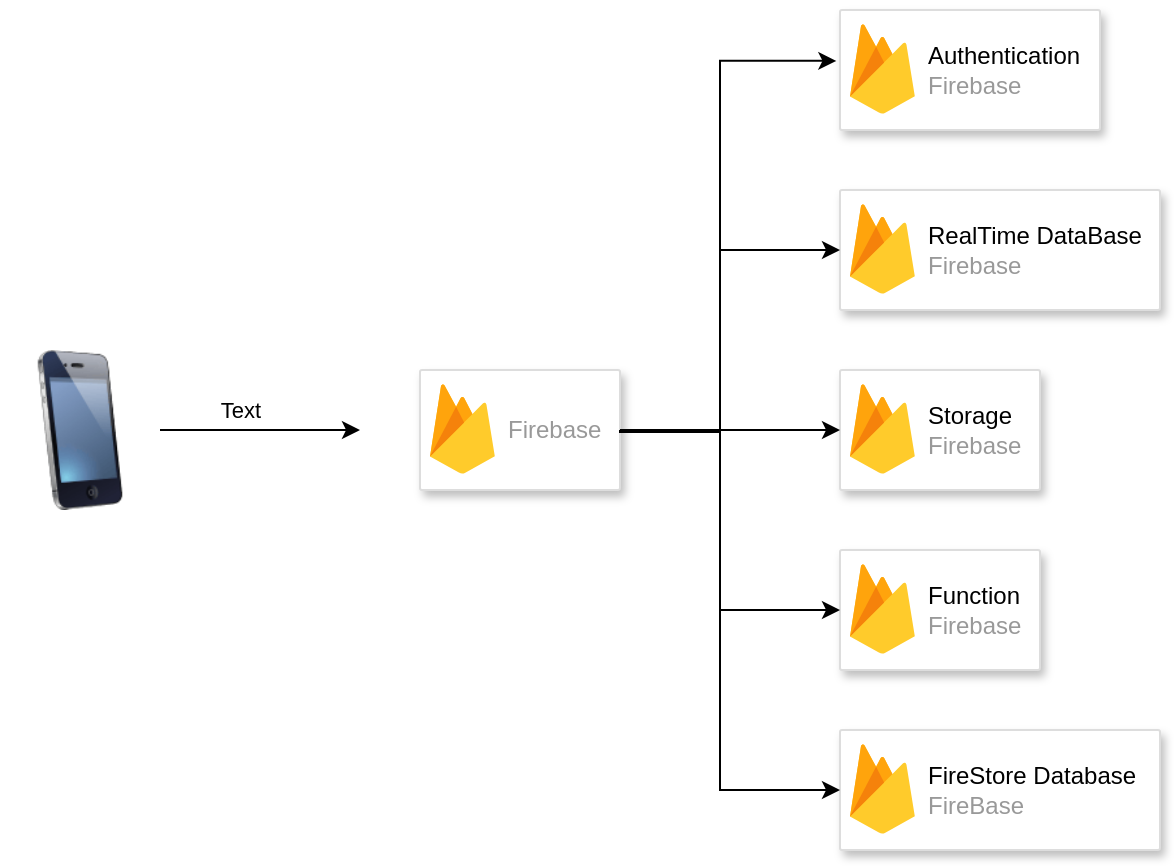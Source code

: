 <mxfile version="21.6.8" type="github">
  <diagram name="페이지-1" id="_mJsWbttWPfQ1Atq35So">
    <mxGraphModel dx="1434" dy="750" grid="1" gridSize="10" guides="1" tooltips="1" connect="1" arrows="1" fold="1" page="1" pageScale="1" pageWidth="827" pageHeight="1169" math="0" shadow="0">
      <root>
        <mxCell id="0" />
        <mxCell id="1" parent="0" />
        <mxCell id="MUbadtuSSWlXPX1V-RnH-1" value="" style="image;html=1;image=img/lib/clip_art/telecommunication/iPhone_128x128.png" parent="1" vertex="1">
          <mxGeometry x="70" y="340" width="80" height="80" as="geometry" />
        </mxCell>
        <mxCell id="MUbadtuSSWlXPX1V-RnH-2" value="" style="endArrow=classic;html=1;rounded=0;exitX=1;exitY=0.5;exitDx=0;exitDy=0;" parent="1" source="MUbadtuSSWlXPX1V-RnH-1" edge="1">
          <mxGeometry width="50" height="50" relative="1" as="geometry">
            <mxPoint x="390" y="410" as="sourcePoint" />
            <mxPoint x="250" y="380" as="targetPoint" />
          </mxGeometry>
        </mxCell>
        <mxCell id="MUbadtuSSWlXPX1V-RnH-3" value="Text" style="edgeLabel;html=1;align=center;verticalAlign=middle;resizable=0;points=[];" parent="MUbadtuSSWlXPX1V-RnH-2" vertex="1" connectable="0">
          <mxGeometry x="0.8" y="2" relative="1" as="geometry">
            <mxPoint x="-50" y="-8" as="offset" />
          </mxGeometry>
        </mxCell>
        <mxCell id="MUbadtuSSWlXPX1V-RnH-4" value="" style="strokeColor=#dddddd;shadow=1;strokeWidth=1;rounded=1;absoluteArcSize=1;arcSize=2;aspect=fixed;" parent="1" vertex="1">
          <mxGeometry x="280" y="350" width="100" height="60" as="geometry" />
        </mxCell>
        <mxCell id="MUbadtuSSWlXPX1V-RnH-5" value="Firebase" style="sketch=0;dashed=0;connectable=0;html=1;fillColor=#5184F3;strokeColor=none;shape=mxgraph.gcp2.firebase;part=1;labelPosition=right;verticalLabelPosition=middle;align=left;verticalAlign=middle;spacingLeft=5;fontColor=#999999;fontSize=12;" parent="MUbadtuSSWlXPX1V-RnH-4" vertex="1">
          <mxGeometry width="32.4" height="45" relative="1" as="geometry">
            <mxPoint x="5" y="7" as="offset" />
          </mxGeometry>
        </mxCell>
        <mxCell id="MUbadtuSSWlXPX1V-RnH-13" value="" style="strokeColor=#dddddd;shadow=1;strokeWidth=1;rounded=1;absoluteArcSize=1;arcSize=2;" parent="1" vertex="1">
          <mxGeometry x="490" y="260" width="160" height="60" as="geometry" />
        </mxCell>
        <mxCell id="MUbadtuSSWlXPX1V-RnH-14" value="&lt;font color=&quot;#000000&quot;&gt;RealTime DataBase&lt;/font&gt;&lt;br&gt;Firebase" style="sketch=0;dashed=0;connectable=0;html=1;fillColor=#5184F3;strokeColor=none;shape=mxgraph.gcp2.firebase;part=1;labelPosition=right;verticalLabelPosition=middle;align=left;verticalAlign=middle;spacingLeft=5;fontColor=#999999;fontSize=12;" parent="MUbadtuSSWlXPX1V-RnH-13" vertex="1">
          <mxGeometry width="32.4" height="45" relative="1" as="geometry">
            <mxPoint x="5" y="7" as="offset" />
          </mxGeometry>
        </mxCell>
        <mxCell id="MUbadtuSSWlXPX1V-RnH-15" value="" style="strokeColor=#dddddd;shadow=1;strokeWidth=1;rounded=1;absoluteArcSize=1;arcSize=2;" parent="1" vertex="1">
          <mxGeometry x="490" y="350" width="100" height="60" as="geometry" />
        </mxCell>
        <mxCell id="MUbadtuSSWlXPX1V-RnH-16" value="&lt;font color=&quot;#000000&quot;&gt;Storage&lt;/font&gt;&lt;br&gt;Firebase" style="sketch=0;dashed=0;connectable=0;html=1;fillColor=#5184F3;strokeColor=none;shape=mxgraph.gcp2.firebase;part=1;labelPosition=right;verticalLabelPosition=middle;align=left;verticalAlign=middle;spacingLeft=5;fontColor=#999999;fontSize=12;" parent="MUbadtuSSWlXPX1V-RnH-15" vertex="1">
          <mxGeometry width="32.4" height="45" relative="1" as="geometry">
            <mxPoint x="5" y="7" as="offset" />
          </mxGeometry>
        </mxCell>
        <mxCell id="MUbadtuSSWlXPX1V-RnH-17" value="" style="strokeColor=#dddddd;shadow=1;strokeWidth=1;rounded=1;absoluteArcSize=1;arcSize=2;" parent="1" vertex="1">
          <mxGeometry x="490" y="170" width="130" height="60" as="geometry" />
        </mxCell>
        <mxCell id="MUbadtuSSWlXPX1V-RnH-18" value="&lt;font color=&quot;#000000&quot;&gt;Authentication&lt;/font&gt;&lt;br&gt;Firebase" style="sketch=0;dashed=0;connectable=0;html=1;fillColor=#5184F3;strokeColor=none;shape=mxgraph.gcp2.firebase;part=1;labelPosition=right;verticalLabelPosition=middle;align=left;verticalAlign=middle;spacingLeft=5;fontColor=#999999;fontSize=12;" parent="MUbadtuSSWlXPX1V-RnH-17" vertex="1">
          <mxGeometry width="32.4" height="45" relative="1" as="geometry">
            <mxPoint x="5" y="7" as="offset" />
          </mxGeometry>
        </mxCell>
        <mxCell id="MUbadtuSSWlXPX1V-RnH-19" value="" style="strokeColor=#dddddd;shadow=1;strokeWidth=1;rounded=1;absoluteArcSize=1;arcSize=2;" parent="1" vertex="1">
          <mxGeometry x="490" y="440" width="100" height="60" as="geometry" />
        </mxCell>
        <mxCell id="MUbadtuSSWlXPX1V-RnH-20" value="&lt;font color=&quot;#000000&quot;&gt;Function&lt;/font&gt;&lt;br&gt;Firebase" style="sketch=0;dashed=0;connectable=0;html=1;fillColor=#5184F3;strokeColor=none;shape=mxgraph.gcp2.firebase;part=1;labelPosition=right;verticalLabelPosition=middle;align=left;verticalAlign=middle;spacingLeft=5;fontColor=#999999;fontSize=12;" parent="MUbadtuSSWlXPX1V-RnH-19" vertex="1">
          <mxGeometry width="32.4" height="45" relative="1" as="geometry">
            <mxPoint x="5" y="7" as="offset" />
          </mxGeometry>
        </mxCell>
        <mxCell id="MUbadtuSSWlXPX1V-RnH-21" value="" style="endArrow=classic;html=1;rounded=0;entryX=-0.014;entryY=0.424;entryDx=0;entryDy=0;entryPerimeter=0;exitX=1;exitY=0.5;exitDx=0;exitDy=0;startArrow=none;startFill=0;edgeStyle=orthogonalEdgeStyle;" parent="1" source="MUbadtuSSWlXPX1V-RnH-4" target="MUbadtuSSWlXPX1V-RnH-17" edge="1">
          <mxGeometry width="50" height="50" relative="1" as="geometry">
            <mxPoint x="320" y="380" as="sourcePoint" />
            <mxPoint x="370" y="330" as="targetPoint" />
            <Array as="points">
              <mxPoint x="430" y="380" />
              <mxPoint x="430" y="195" />
            </Array>
          </mxGeometry>
        </mxCell>
        <mxCell id="MUbadtuSSWlXPX1V-RnH-22" value="" style="endArrow=classic;html=1;rounded=0;entryX=0;entryY=0.5;entryDx=0;entryDy=0;startArrow=none;startFill=0;edgeStyle=orthogonalEdgeStyle;" parent="1" target="MUbadtuSSWlXPX1V-RnH-13" edge="1">
          <mxGeometry width="50" height="50" relative="1" as="geometry">
            <mxPoint x="380" y="380" as="sourcePoint" />
            <mxPoint x="370" y="330" as="targetPoint" />
            <Array as="points">
              <mxPoint x="380" y="381" />
              <mxPoint x="430" y="381" />
              <mxPoint x="430" y="290" />
            </Array>
          </mxGeometry>
        </mxCell>
        <mxCell id="MUbadtuSSWlXPX1V-RnH-24" value="" style="endArrow=classic;html=1;rounded=0;entryX=0;entryY=0.5;entryDx=0;entryDy=0;" parent="1" target="MUbadtuSSWlXPX1V-RnH-15" edge="1">
          <mxGeometry width="50" height="50" relative="1" as="geometry">
            <mxPoint x="380" y="380" as="sourcePoint" />
            <mxPoint x="370" y="330" as="targetPoint" />
          </mxGeometry>
        </mxCell>
        <mxCell id="MUbadtuSSWlXPX1V-RnH-25" value="" style="endArrow=classic;html=1;rounded=0;entryX=0;entryY=0.5;entryDx=0;entryDy=0;edgeStyle=orthogonalEdgeStyle;" parent="1" target="MUbadtuSSWlXPX1V-RnH-19" edge="1">
          <mxGeometry width="50" height="50" relative="1" as="geometry">
            <mxPoint x="380" y="380" as="sourcePoint" />
            <mxPoint x="370" y="330" as="targetPoint" />
            <Array as="points">
              <mxPoint x="380" y="381" />
              <mxPoint x="430" y="381" />
              <mxPoint x="430" y="470" />
            </Array>
          </mxGeometry>
        </mxCell>
        <mxCell id="0aiFFdgzDsPQwecSxqSb-1" value="" style="strokeColor=#dddddd;shadow=1;strokeWidth=1;rounded=1;absoluteArcSize=1;arcSize=2;" parent="1" vertex="1">
          <mxGeometry x="490" y="530" width="160" height="60" as="geometry" />
        </mxCell>
        <mxCell id="0aiFFdgzDsPQwecSxqSb-2" value="&lt;font color=&quot;#000000&quot;&gt;FireStore Database&lt;/font&gt;&lt;br&gt;FireBase" style="sketch=0;dashed=0;connectable=0;html=1;fillColor=#5184F3;strokeColor=none;shape=mxgraph.gcp2.firebase;part=1;labelPosition=right;verticalLabelPosition=middle;align=left;verticalAlign=middle;spacingLeft=5;fontColor=#999999;fontSize=12;" parent="0aiFFdgzDsPQwecSxqSb-1" vertex="1">
          <mxGeometry width="32.4" height="45" relative="1" as="geometry">
            <mxPoint x="5" y="7" as="offset" />
          </mxGeometry>
        </mxCell>
        <mxCell id="0aiFFdgzDsPQwecSxqSb-3" value="" style="endArrow=classic;html=1;rounded=0;exitX=1;exitY=0.5;exitDx=0;exitDy=0;entryX=0;entryY=0.5;entryDx=0;entryDy=0;edgeStyle=orthogonalEdgeStyle;" parent="1" source="MUbadtuSSWlXPX1V-RnH-4" target="0aiFFdgzDsPQwecSxqSb-1" edge="1">
          <mxGeometry width="50" height="50" relative="1" as="geometry">
            <mxPoint x="490" y="510" as="sourcePoint" />
            <mxPoint x="540" y="460" as="targetPoint" />
            <Array as="points">
              <mxPoint x="430" y="380" />
              <mxPoint x="430" y="560" />
            </Array>
          </mxGeometry>
        </mxCell>
      </root>
    </mxGraphModel>
  </diagram>
</mxfile>
